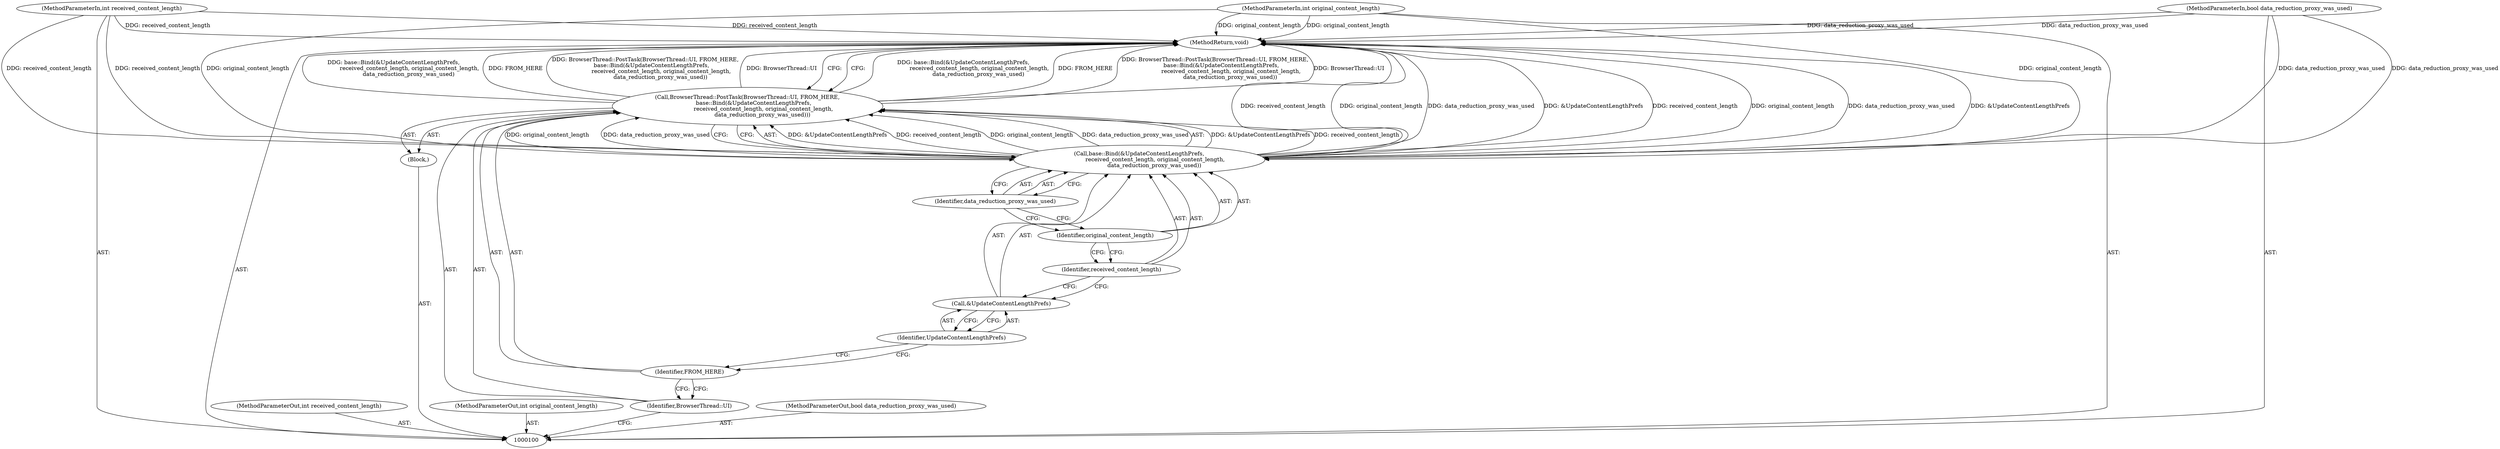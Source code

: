 digraph "1_Chrome_828eab2216a765dea92575c290421c115b8ad028_12" {
"1000114" [label="(MethodReturn,void)"];
"1000101" [label="(MethodParameterIn,int received_content_length)"];
"1000137" [label="(MethodParameterOut,int received_content_length)"];
"1000102" [label="(MethodParameterIn,int original_content_length)"];
"1000138" [label="(MethodParameterOut,int original_content_length)"];
"1000103" [label="(MethodParameterIn,bool data_reduction_proxy_was_used)"];
"1000139" [label="(MethodParameterOut,bool data_reduction_proxy_was_used)"];
"1000104" [label="(Block,)"];
"1000106" [label="(Identifier,BrowserThread::UI)"];
"1000105" [label="(Call,BrowserThread::PostTask(BrowserThread::UI, FROM_HERE,\n       base::Bind(&UpdateContentLengthPrefs,\n                  received_content_length, original_content_length,\n                 data_reduction_proxy_was_used)))"];
"1000107" [label="(Identifier,FROM_HERE)"];
"1000109" [label="(Call,&UpdateContentLengthPrefs)"];
"1000110" [label="(Identifier,UpdateContentLengthPrefs)"];
"1000108" [label="(Call,base::Bind(&UpdateContentLengthPrefs,\n                  received_content_length, original_content_length,\n                 data_reduction_proxy_was_used))"];
"1000111" [label="(Identifier,received_content_length)"];
"1000112" [label="(Identifier,original_content_length)"];
"1000113" [label="(Identifier,data_reduction_proxy_was_used)"];
"1000114" -> "1000100"  [label="AST: "];
"1000114" -> "1000105"  [label="CFG: "];
"1000105" -> "1000114"  [label="DDG: base::Bind(&UpdateContentLengthPrefs,\n                  received_content_length, original_content_length,\n                 data_reduction_proxy_was_used)"];
"1000105" -> "1000114"  [label="DDG: FROM_HERE"];
"1000105" -> "1000114"  [label="DDG: BrowserThread::PostTask(BrowserThread::UI, FROM_HERE,\n       base::Bind(&UpdateContentLengthPrefs,\n                  received_content_length, original_content_length,\n                 data_reduction_proxy_was_used))"];
"1000105" -> "1000114"  [label="DDG: BrowserThread::UI"];
"1000103" -> "1000114"  [label="DDG: data_reduction_proxy_was_used"];
"1000108" -> "1000114"  [label="DDG: received_content_length"];
"1000108" -> "1000114"  [label="DDG: original_content_length"];
"1000108" -> "1000114"  [label="DDG: data_reduction_proxy_was_used"];
"1000108" -> "1000114"  [label="DDG: &UpdateContentLengthPrefs"];
"1000102" -> "1000114"  [label="DDG: original_content_length"];
"1000101" -> "1000114"  [label="DDG: received_content_length"];
"1000101" -> "1000100"  [label="AST: "];
"1000101" -> "1000114"  [label="DDG: received_content_length"];
"1000101" -> "1000108"  [label="DDG: received_content_length"];
"1000137" -> "1000100"  [label="AST: "];
"1000102" -> "1000100"  [label="AST: "];
"1000102" -> "1000114"  [label="DDG: original_content_length"];
"1000102" -> "1000108"  [label="DDG: original_content_length"];
"1000138" -> "1000100"  [label="AST: "];
"1000103" -> "1000100"  [label="AST: "];
"1000103" -> "1000114"  [label="DDG: data_reduction_proxy_was_used"];
"1000103" -> "1000108"  [label="DDG: data_reduction_proxy_was_used"];
"1000139" -> "1000100"  [label="AST: "];
"1000104" -> "1000100"  [label="AST: "];
"1000105" -> "1000104"  [label="AST: "];
"1000106" -> "1000105"  [label="AST: "];
"1000106" -> "1000100"  [label="CFG: "];
"1000107" -> "1000106"  [label="CFG: "];
"1000105" -> "1000104"  [label="AST: "];
"1000105" -> "1000108"  [label="CFG: "];
"1000106" -> "1000105"  [label="AST: "];
"1000107" -> "1000105"  [label="AST: "];
"1000108" -> "1000105"  [label="AST: "];
"1000114" -> "1000105"  [label="CFG: "];
"1000105" -> "1000114"  [label="DDG: base::Bind(&UpdateContentLengthPrefs,\n                  received_content_length, original_content_length,\n                 data_reduction_proxy_was_used)"];
"1000105" -> "1000114"  [label="DDG: FROM_HERE"];
"1000105" -> "1000114"  [label="DDG: BrowserThread::PostTask(BrowserThread::UI, FROM_HERE,\n       base::Bind(&UpdateContentLengthPrefs,\n                  received_content_length, original_content_length,\n                 data_reduction_proxy_was_used))"];
"1000105" -> "1000114"  [label="DDG: BrowserThread::UI"];
"1000108" -> "1000105"  [label="DDG: &UpdateContentLengthPrefs"];
"1000108" -> "1000105"  [label="DDG: received_content_length"];
"1000108" -> "1000105"  [label="DDG: original_content_length"];
"1000108" -> "1000105"  [label="DDG: data_reduction_proxy_was_used"];
"1000107" -> "1000105"  [label="AST: "];
"1000107" -> "1000106"  [label="CFG: "];
"1000110" -> "1000107"  [label="CFG: "];
"1000109" -> "1000108"  [label="AST: "];
"1000109" -> "1000110"  [label="CFG: "];
"1000110" -> "1000109"  [label="AST: "];
"1000111" -> "1000109"  [label="CFG: "];
"1000110" -> "1000109"  [label="AST: "];
"1000110" -> "1000107"  [label="CFG: "];
"1000109" -> "1000110"  [label="CFG: "];
"1000108" -> "1000105"  [label="AST: "];
"1000108" -> "1000113"  [label="CFG: "];
"1000109" -> "1000108"  [label="AST: "];
"1000111" -> "1000108"  [label="AST: "];
"1000112" -> "1000108"  [label="AST: "];
"1000113" -> "1000108"  [label="AST: "];
"1000105" -> "1000108"  [label="CFG: "];
"1000108" -> "1000114"  [label="DDG: received_content_length"];
"1000108" -> "1000114"  [label="DDG: original_content_length"];
"1000108" -> "1000114"  [label="DDG: data_reduction_proxy_was_used"];
"1000108" -> "1000114"  [label="DDG: &UpdateContentLengthPrefs"];
"1000108" -> "1000105"  [label="DDG: &UpdateContentLengthPrefs"];
"1000108" -> "1000105"  [label="DDG: received_content_length"];
"1000108" -> "1000105"  [label="DDG: original_content_length"];
"1000108" -> "1000105"  [label="DDG: data_reduction_proxy_was_used"];
"1000101" -> "1000108"  [label="DDG: received_content_length"];
"1000102" -> "1000108"  [label="DDG: original_content_length"];
"1000103" -> "1000108"  [label="DDG: data_reduction_proxy_was_used"];
"1000111" -> "1000108"  [label="AST: "];
"1000111" -> "1000109"  [label="CFG: "];
"1000112" -> "1000111"  [label="CFG: "];
"1000112" -> "1000108"  [label="AST: "];
"1000112" -> "1000111"  [label="CFG: "];
"1000113" -> "1000112"  [label="CFG: "];
"1000113" -> "1000108"  [label="AST: "];
"1000113" -> "1000112"  [label="CFG: "];
"1000108" -> "1000113"  [label="CFG: "];
}
